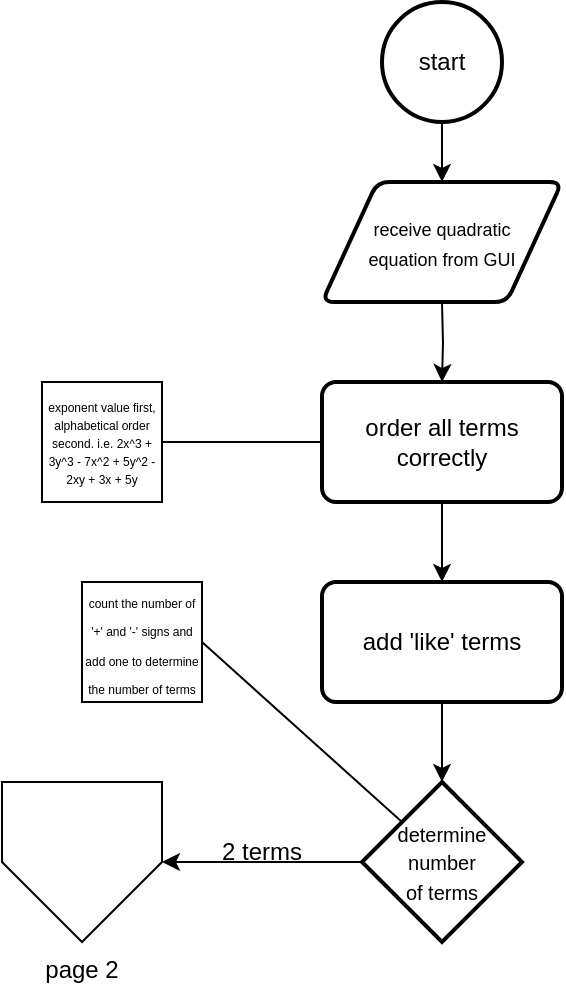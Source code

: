 <mxfile version="21.7.4" type="github" pages="2">
  <diagram id="C5RBs43oDa-KdzZeNtuy" name="Page-1">
    <mxGraphModel dx="796" dy="506" grid="1" gridSize="10" guides="1" tooltips="1" connect="1" arrows="1" fold="1" page="1" pageScale="1" pageWidth="1200" pageHeight="1200" math="0" shadow="0">
      <root>
        <mxCell id="WIyWlLk6GJQsqaUBKTNV-0" />
        <mxCell id="WIyWlLk6GJQsqaUBKTNV-1" parent="WIyWlLk6GJQsqaUBKTNV-0" />
        <mxCell id="uuK180FAohqSELHZCYVR-2" style="edgeStyle=orthogonalEdgeStyle;rounded=0;orthogonalLoop=1;jettySize=auto;html=1;entryX=0.5;entryY=0;entryDx=0;entryDy=0;" parent="WIyWlLk6GJQsqaUBKTNV-1" source="uuK180FAohqSELHZCYVR-0" edge="1">
          <mxGeometry relative="1" as="geometry">
            <mxPoint x="600" y="100" as="targetPoint" />
          </mxGeometry>
        </mxCell>
        <mxCell id="uuK180FAohqSELHZCYVR-0" value="start" style="rounded=1;whiteSpace=wrap;html=1;strokeWidth=2;shape=mxgraph.flowchart.start_2;" parent="WIyWlLk6GJQsqaUBKTNV-1" vertex="1">
          <mxGeometry x="570" y="10" width="60" height="60" as="geometry" />
        </mxCell>
        <mxCell id="uuK180FAohqSELHZCYVR-4" value="" style="edgeStyle=orthogonalEdgeStyle;rounded=0;orthogonalLoop=1;jettySize=auto;html=1;" parent="WIyWlLk6GJQsqaUBKTNV-1" edge="1">
          <mxGeometry relative="1" as="geometry">
            <mxPoint x="600" y="200" as="targetPoint" />
            <mxPoint x="600" y="160" as="sourcePoint" />
          </mxGeometry>
        </mxCell>
        <mxCell id="uuK180FAohqSELHZCYVR-7" style="edgeStyle=orthogonalEdgeStyle;rounded=0;orthogonalLoop=1;jettySize=auto;html=1;entryX=0.5;entryY=0;entryDx=0;entryDy=0;" parent="WIyWlLk6GJQsqaUBKTNV-1" source="uuK180FAohqSELHZCYVR-5" target="uuK180FAohqSELHZCYVR-6" edge="1">
          <mxGeometry relative="1" as="geometry" />
        </mxCell>
        <mxCell id="uuK180FAohqSELHZCYVR-5" value="order all terms correctly" style="shape=label;whiteSpace=wrap;html=1;backgroundOutline=1;rounded=1;absoluteArcSize=1;arcSize=14;strokeWidth=2;" parent="WIyWlLk6GJQsqaUBKTNV-1" vertex="1">
          <mxGeometry x="540" y="200" width="120" height="60" as="geometry" />
        </mxCell>
        <mxCell id="uuK180FAohqSELHZCYVR-13" style="edgeStyle=orthogonalEdgeStyle;rounded=0;orthogonalLoop=1;jettySize=auto;html=1;entryX=0.5;entryY=0;entryDx=0;entryDy=0;" parent="WIyWlLk6GJQsqaUBKTNV-1" source="uuK180FAohqSELHZCYVR-6" target="uuK180FAohqSELHZCYVR-12" edge="1">
          <mxGeometry relative="1" as="geometry" />
        </mxCell>
        <mxCell id="uuK180FAohqSELHZCYVR-6" value="add &#39;like&#39; terms" style="shape=label;whiteSpace=wrap;html=1;backgroundOutline=1;rounded=1;absoluteArcSize=1;arcSize=14;strokeWidth=2;" parent="WIyWlLk6GJQsqaUBKTNV-1" vertex="1">
          <mxGeometry x="540" y="300" width="120" height="60" as="geometry" />
        </mxCell>
        <mxCell id="uuK180FAohqSELHZCYVR-10" value="&lt;p style=&quot;line-height: 60%;&quot;&gt;&lt;font style=&quot;font-size: 6px;&quot;&gt;exponent value first, alphabetical order second.&amp;nbsp;&lt;/font&gt;&lt;span style=&quot;background-color: initial; font-size: 6px;&quot;&gt;i.e. 2x^3 + 3y^3 - 7x^2 + 5y^2 - 2xy + 3x + 5y&lt;/span&gt;&lt;/p&gt;" style="whiteSpace=wrap;html=1;aspect=fixed;align=center;" parent="WIyWlLk6GJQsqaUBKTNV-1" vertex="1">
          <mxGeometry x="400" y="200" width="60" height="60" as="geometry" />
        </mxCell>
        <mxCell id="uuK180FAohqSELHZCYVR-11" value="" style="endArrow=none;html=1;rounded=0;exitX=1;exitY=0.5;exitDx=0;exitDy=0;entryX=0;entryY=0.5;entryDx=0;entryDy=0;" parent="WIyWlLk6GJQsqaUBKTNV-1" source="uuK180FAohqSELHZCYVR-10" target="uuK180FAohqSELHZCYVR-5" edge="1">
          <mxGeometry width="50" height="50" relative="1" as="geometry">
            <mxPoint x="580" y="310" as="sourcePoint" />
            <mxPoint x="630" y="260" as="targetPoint" />
          </mxGeometry>
        </mxCell>
        <mxCell id="uuK180FAohqSELHZCYVR-18" style="edgeStyle=orthogonalEdgeStyle;rounded=0;orthogonalLoop=1;jettySize=auto;html=1;entryX=1;entryY=0.5;entryDx=0;entryDy=0;" parent="WIyWlLk6GJQsqaUBKTNV-1" source="uuK180FAohqSELHZCYVR-12" target="uuK180FAohqSELHZCYVR-17" edge="1">
          <mxGeometry relative="1" as="geometry" />
        </mxCell>
        <mxCell id="uuK180FAohqSELHZCYVR-12" value="&lt;font style=&quot;font-size: 10px;&quot;&gt;determine number &lt;br&gt;of terms&lt;/font&gt;" style="whiteSpace=wrap;html=1;strokeWidth=2;shape=mxgraph.flowchart.decision;" parent="WIyWlLk6GJQsqaUBKTNV-1" vertex="1">
          <mxGeometry x="560" y="400" width="80" height="80" as="geometry" />
        </mxCell>
        <mxCell id="uuK180FAohqSELHZCYVR-14" value="&lt;font style=&quot;font-size: 6px;&quot;&gt;count the number of &#39;+&#39; and &#39;-&#39; signs and add one to determine the number of terms&lt;/font&gt;" style="whiteSpace=wrap;html=1;aspect=fixed;" parent="WIyWlLk6GJQsqaUBKTNV-1" vertex="1">
          <mxGeometry x="420" y="300" width="60" height="60" as="geometry" />
        </mxCell>
        <mxCell id="uuK180FAohqSELHZCYVR-15" value="" style="endArrow=none;html=1;rounded=0;exitX=1;exitY=0.5;exitDx=0;exitDy=0;" parent="WIyWlLk6GJQsqaUBKTNV-1" source="uuK180FAohqSELHZCYVR-14" edge="1">
          <mxGeometry width="50" height="50" relative="1" as="geometry">
            <mxPoint x="480" y="420" as="sourcePoint" />
            <mxPoint x="580" y="420" as="targetPoint" />
          </mxGeometry>
        </mxCell>
        <mxCell id="uuK180FAohqSELHZCYVR-17" value="page 2" style="shape=offPageConnector;whiteSpace=wrap;html=1;verticalLabelPosition=bottom;verticalAlign=top;rounded=0;size=0.5;" parent="WIyWlLk6GJQsqaUBKTNV-1" vertex="1">
          <mxGeometry x="380" y="400" width="80" height="80" as="geometry" />
        </mxCell>
        <mxCell id="uuK180FAohqSELHZCYVR-19" value="2 terms" style="text;html=1;strokeColor=none;fillColor=none;align=center;verticalAlign=middle;whiteSpace=wrap;rounded=0;" parent="WIyWlLk6GJQsqaUBKTNV-1" vertex="1">
          <mxGeometry x="480" y="420" width="60" height="30" as="geometry" />
        </mxCell>
        <mxCell id="JuvmCKyPmSD7rw9ot1g9-1" value="&lt;font style=&quot;&quot;&gt;&lt;font style=&quot;font-size: 9px;&quot;&gt;receive quadratic&lt;br&gt;equation from GUI&lt;/font&gt;&lt;br&gt;&lt;/font&gt;" style="shape=parallelogram;html=1;strokeWidth=2;perimeter=parallelogramPerimeter;whiteSpace=wrap;rounded=1;arcSize=12;size=0.23;" vertex="1" parent="WIyWlLk6GJQsqaUBKTNV-1">
          <mxGeometry x="540" y="100" width="120" height="60" as="geometry" />
        </mxCell>
      </root>
    </mxGraphModel>
  </diagram>
  <diagram id="BQg6JwgNhNgrC6UbApTg" name="Page-2">
    <mxGraphModel dx="796" dy="506" grid="1" gridSize="10" guides="1" tooltips="1" connect="1" arrows="1" fold="1" page="1" pageScale="1" pageWidth="1200" pageHeight="1200" math="0" shadow="0">
      <root>
        <mxCell id="0" />
        <mxCell id="1" parent="0" />
        <mxCell id="5-Mt6bs5kKPVT8Y9pz6Z-4" style="edgeStyle=orthogonalEdgeStyle;rounded=0;orthogonalLoop=1;jettySize=auto;html=1;entryX=0.5;entryY=0;entryDx=0;entryDy=0;" edge="1" parent="1" source="EtWaN-WnZ443iwk2cbBP-1" target="5-Mt6bs5kKPVT8Y9pz6Z-3">
          <mxGeometry relative="1" as="geometry" />
        </mxCell>
        <mxCell id="EtWaN-WnZ443iwk2cbBP-1" value="continue from page 1" style="shape=offPageConnector;whiteSpace=wrap;html=1;" parent="1" vertex="1">
          <mxGeometry x="560" width="80" height="80" as="geometry" />
        </mxCell>
        <mxCell id="5-Mt6bs5kKPVT8Y9pz6Z-6" style="edgeStyle=orthogonalEdgeStyle;rounded=0;orthogonalLoop=1;jettySize=auto;html=1;entryX=0.5;entryY=0;entryDx=0;entryDy=0;entryPerimeter=0;" edge="1" parent="1" source="5-Mt6bs5kKPVT8Y9pz6Z-3" target="5-Mt6bs5kKPVT8Y9pz6Z-5">
          <mxGeometry relative="1" as="geometry" />
        </mxCell>
        <mxCell id="5-Mt6bs5kKPVT8Y9pz6Z-3" value="determine the binomial type" style="rounded=1;whiteSpace=wrap;html=1;absoluteArcSize=1;arcSize=14;strokeWidth=2;" vertex="1" parent="1">
          <mxGeometry x="550" y="120" width="100" height="100" as="geometry" />
        </mxCell>
        <mxCell id="5-Mt6bs5kKPVT8Y9pz6Z-8" style="edgeStyle=orthogonalEdgeStyle;rounded=0;orthogonalLoop=1;jettySize=auto;html=1;entryX=0.5;entryY=0;entryDx=0;entryDy=0;entryPerimeter=0;" edge="1" parent="1" source="5-Mt6bs5kKPVT8Y9pz6Z-5" target="5-Mt6bs5kKPVT8Y9pz6Z-7">
          <mxGeometry relative="1" as="geometry" />
        </mxCell>
        <mxCell id="5-Mt6bs5kKPVT8Y9pz6Z-5" value="&lt;font style=&quot;font-size: 9px;&quot;&gt;are the terms subtracted?&lt;/font&gt;" style="strokeWidth=2;html=1;shape=mxgraph.flowchart.decision;whiteSpace=wrap;" vertex="1" parent="1">
          <mxGeometry x="550" y="260" width="100" height="100" as="geometry" />
        </mxCell>
        <mxCell id="5-Mt6bs5kKPVT8Y9pz6Z-7" value="&lt;font style=&quot;font-size: 10px;&quot;&gt;can they both be square-rooted?&lt;/font&gt;" style="strokeWidth=2;html=1;shape=mxgraph.flowchart.decision;whiteSpace=wrap;" vertex="1" parent="1">
          <mxGeometry x="550" y="400" width="100" height="100" as="geometry" />
        </mxCell>
        <mxCell id="5-Mt6bs5kKPVT8Y9pz6Z-9" value="yes" style="text;html=1;strokeColor=none;fillColor=none;align=center;verticalAlign=middle;whiteSpace=wrap;rounded=0;" vertex="1" parent="1">
          <mxGeometry x="560" y="350" width="60" height="30" as="geometry" />
        </mxCell>
      </root>
    </mxGraphModel>
  </diagram>
</mxfile>
